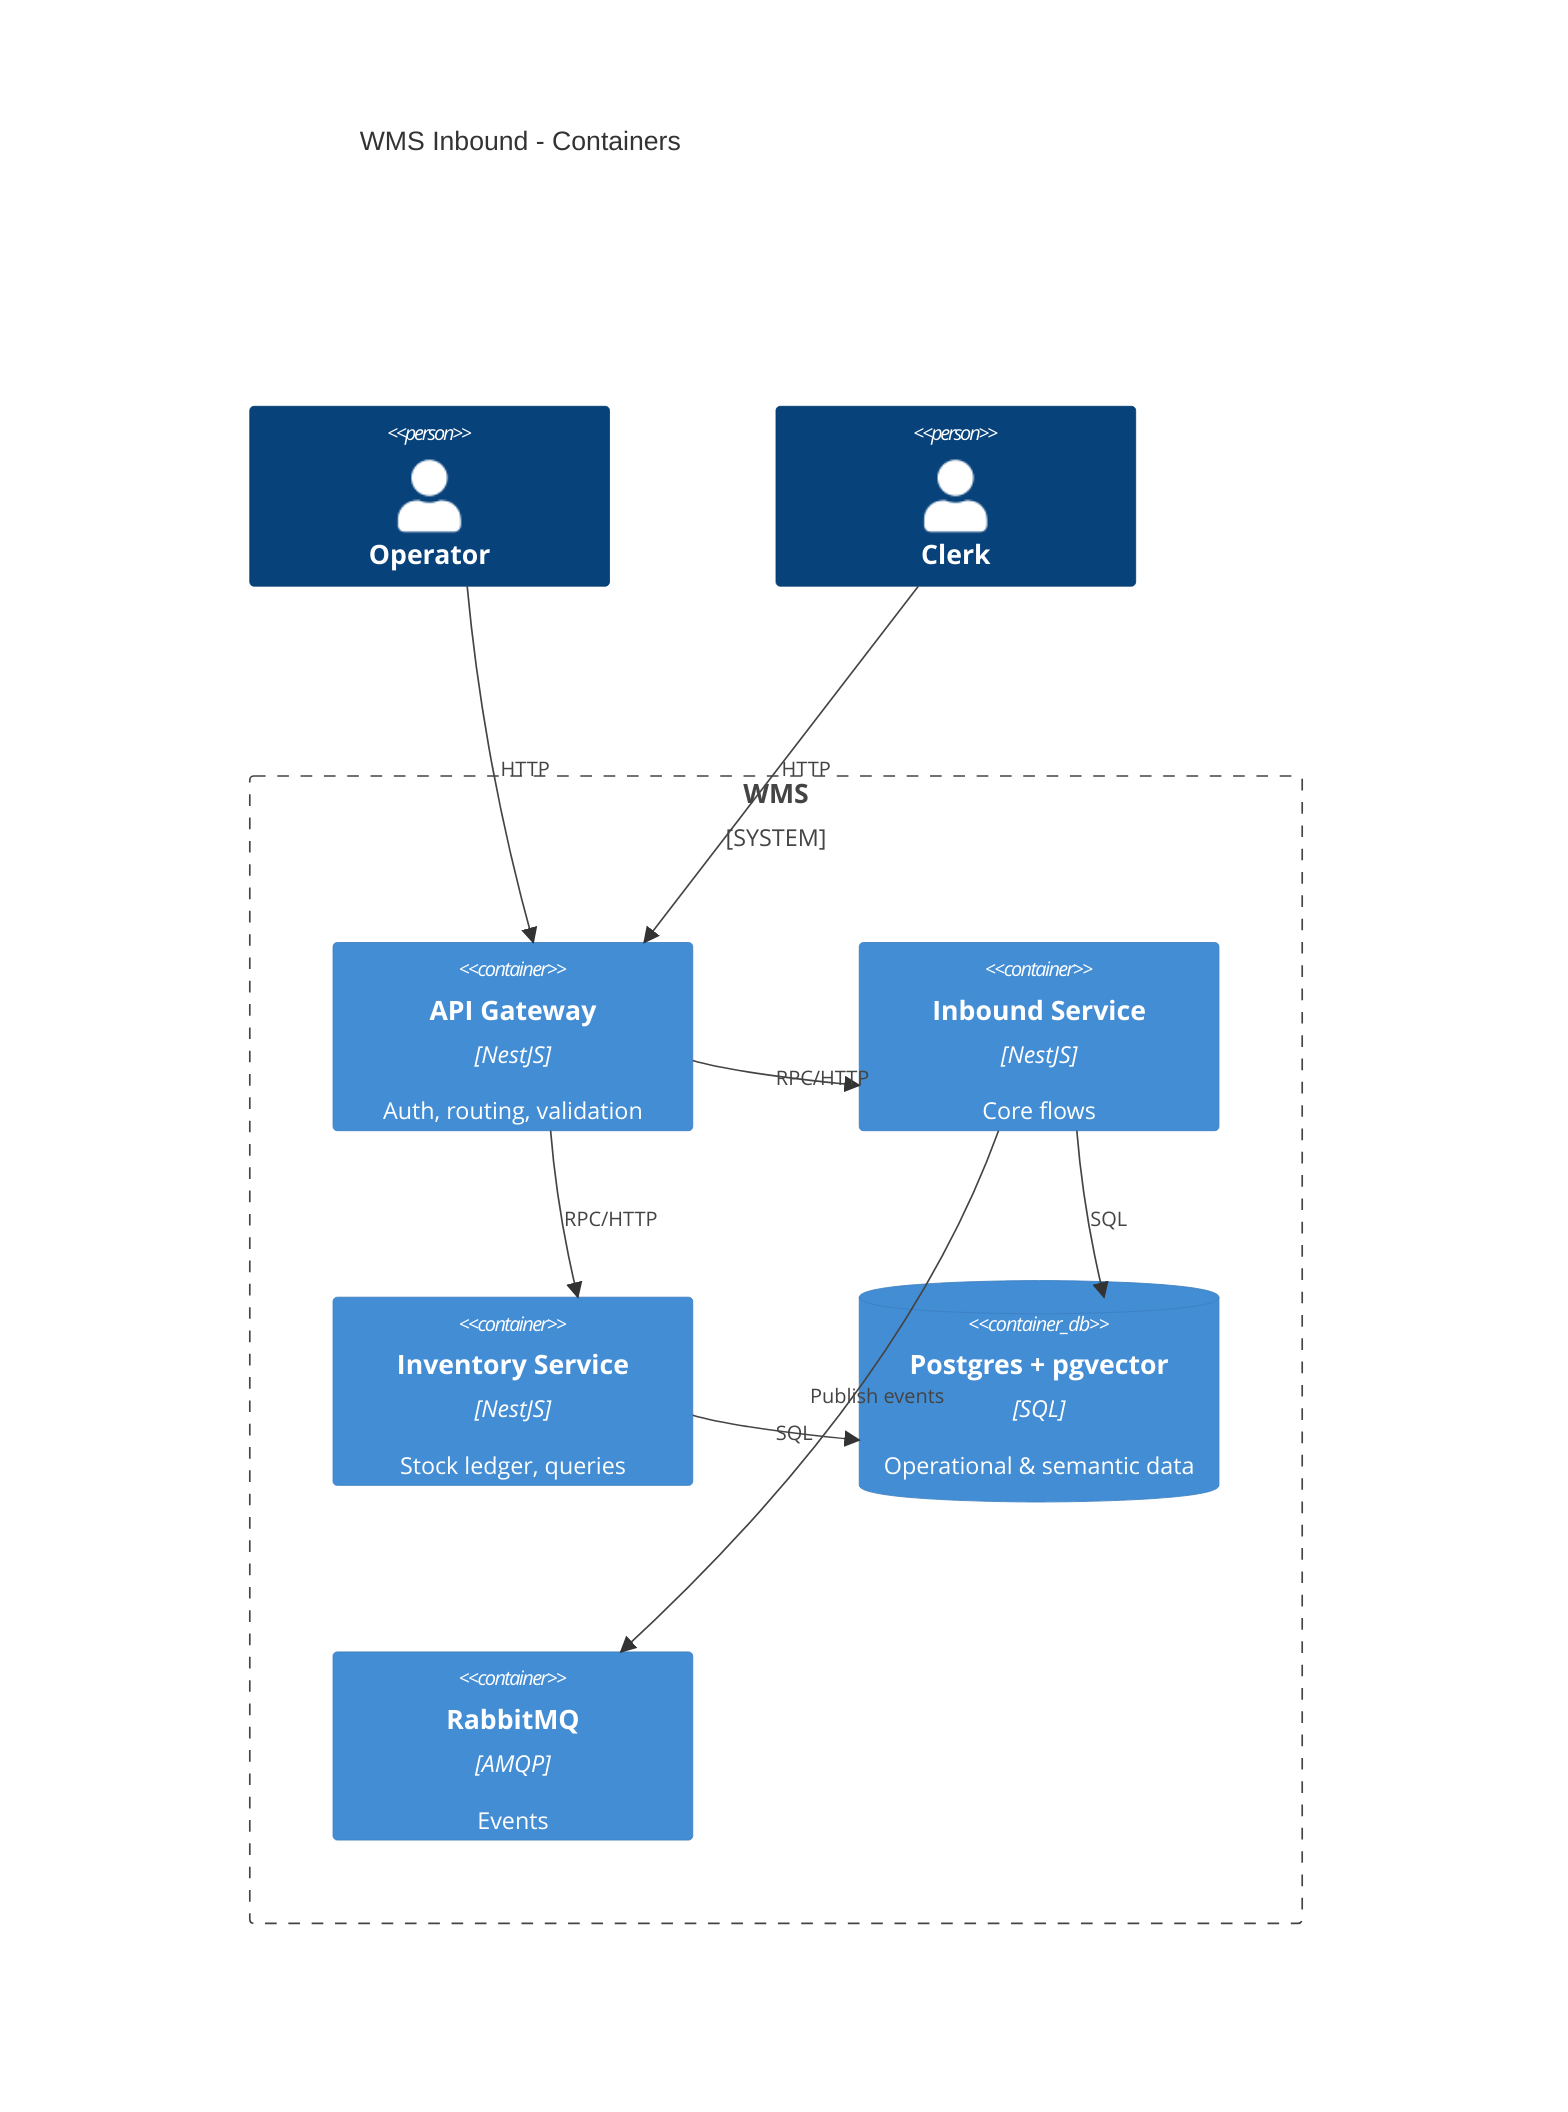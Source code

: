 C4Container
    title WMS Inbound - Containers
    Person(operator, "Operator")
    Person(clerk, "Clerk")
    System_Boundary(wms, "WMS") {
        Container(api, "API Gateway", "NestJS", "Auth, routing, validation")
        Container(svc, "Inbound Service", "NestJS", "Core flows")
        Container(inv, "Inventory Service", "NestJS", "Stock ledger, queries")
        ContainerDb(db, "Postgres + pgvector", "SQL", "Operational & semantic data")
        Container(queue, "RabbitMQ", "AMQP", "Events")
    }
    Rel(clerk, api, "HTTP")
    Rel(operator, api, "HTTP")
    Rel(api, svc, "RPC/HTTP")
    Rel(api, inv, "RPC/HTTP")
    Rel(svc, db, "SQL")
    Rel(inv, db, "SQL")
    Rel(svc, queue, "Publish events")